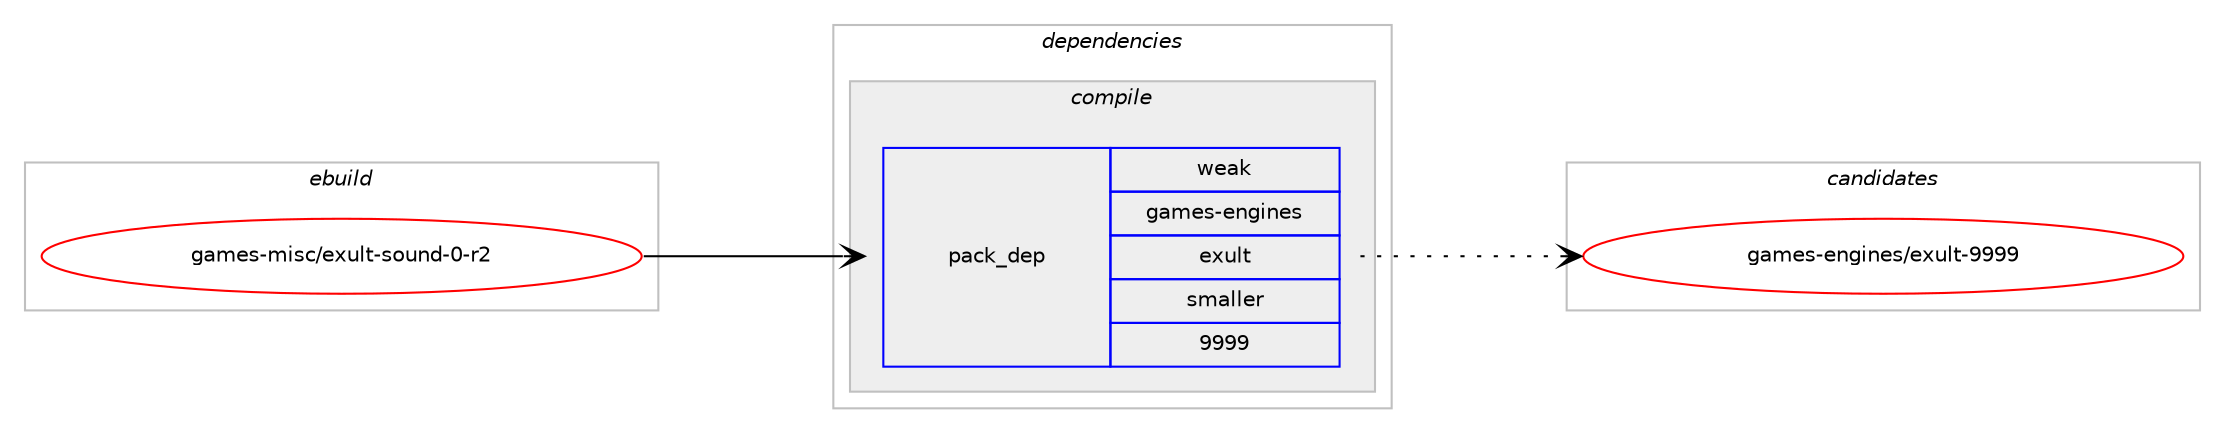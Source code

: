 digraph prolog {

# *************
# Graph options
# *************

newrank=true;
concentrate=true;
compound=true;
graph [rankdir=LR,fontname=Helvetica,fontsize=10,ranksep=1.5];#, ranksep=2.5, nodesep=0.2];
edge  [arrowhead=vee];
node  [fontname=Helvetica,fontsize=10];

# **********
# The ebuild
# **********

subgraph cluster_leftcol {
color=gray;
rank=same;
label=<<i>ebuild</i>>;
id [label="games-misc/exult-sound-0-r2", color=red, width=4, href="../games-misc/exult-sound-0-r2.svg"];
}

# ****************
# The dependencies
# ****************

subgraph cluster_midcol {
color=gray;
label=<<i>dependencies</i>>;
subgraph cluster_compile {
fillcolor="#eeeeee";
style=filled;
label=<<i>compile</i>>;
subgraph pack1107690 {
dependency1558594 [label=<<TABLE BORDER="0" CELLBORDER="1" CELLSPACING="0" CELLPADDING="4" WIDTH="220"><TR><TD ROWSPAN="6" CELLPADDING="30">pack_dep</TD></TR><TR><TD WIDTH="110">weak</TD></TR><TR><TD>games-engines</TD></TR><TR><TD>exult</TD></TR><TR><TD>smaller</TD></TR><TR><TD>9999</TD></TR></TABLE>>, shape=none, color=blue];
}
id:e -> dependency1558594:w [weight=20,style="solid",arrowhead="vee"];
}
subgraph cluster_compileandrun {
fillcolor="#eeeeee";
style=filled;
label=<<i>compile and run</i>>;
}
subgraph cluster_run {
fillcolor="#eeeeee";
style=filled;
label=<<i>run</i>>;
}
}

# **************
# The candidates
# **************

subgraph cluster_choices {
rank=same;
color=gray;
label=<<i>candidates</i>>;

subgraph choice1107690 {
color=black;
nodesep=1;
choice1039710910111545101110103105110101115471011201171081164557575757 [label="games-engines/exult-9999", color=red, width=4,href="../games-engines/exult-9999.svg"];
dependency1558594:e -> choice1039710910111545101110103105110101115471011201171081164557575757:w [style=dotted,weight="100"];
}
}

}
